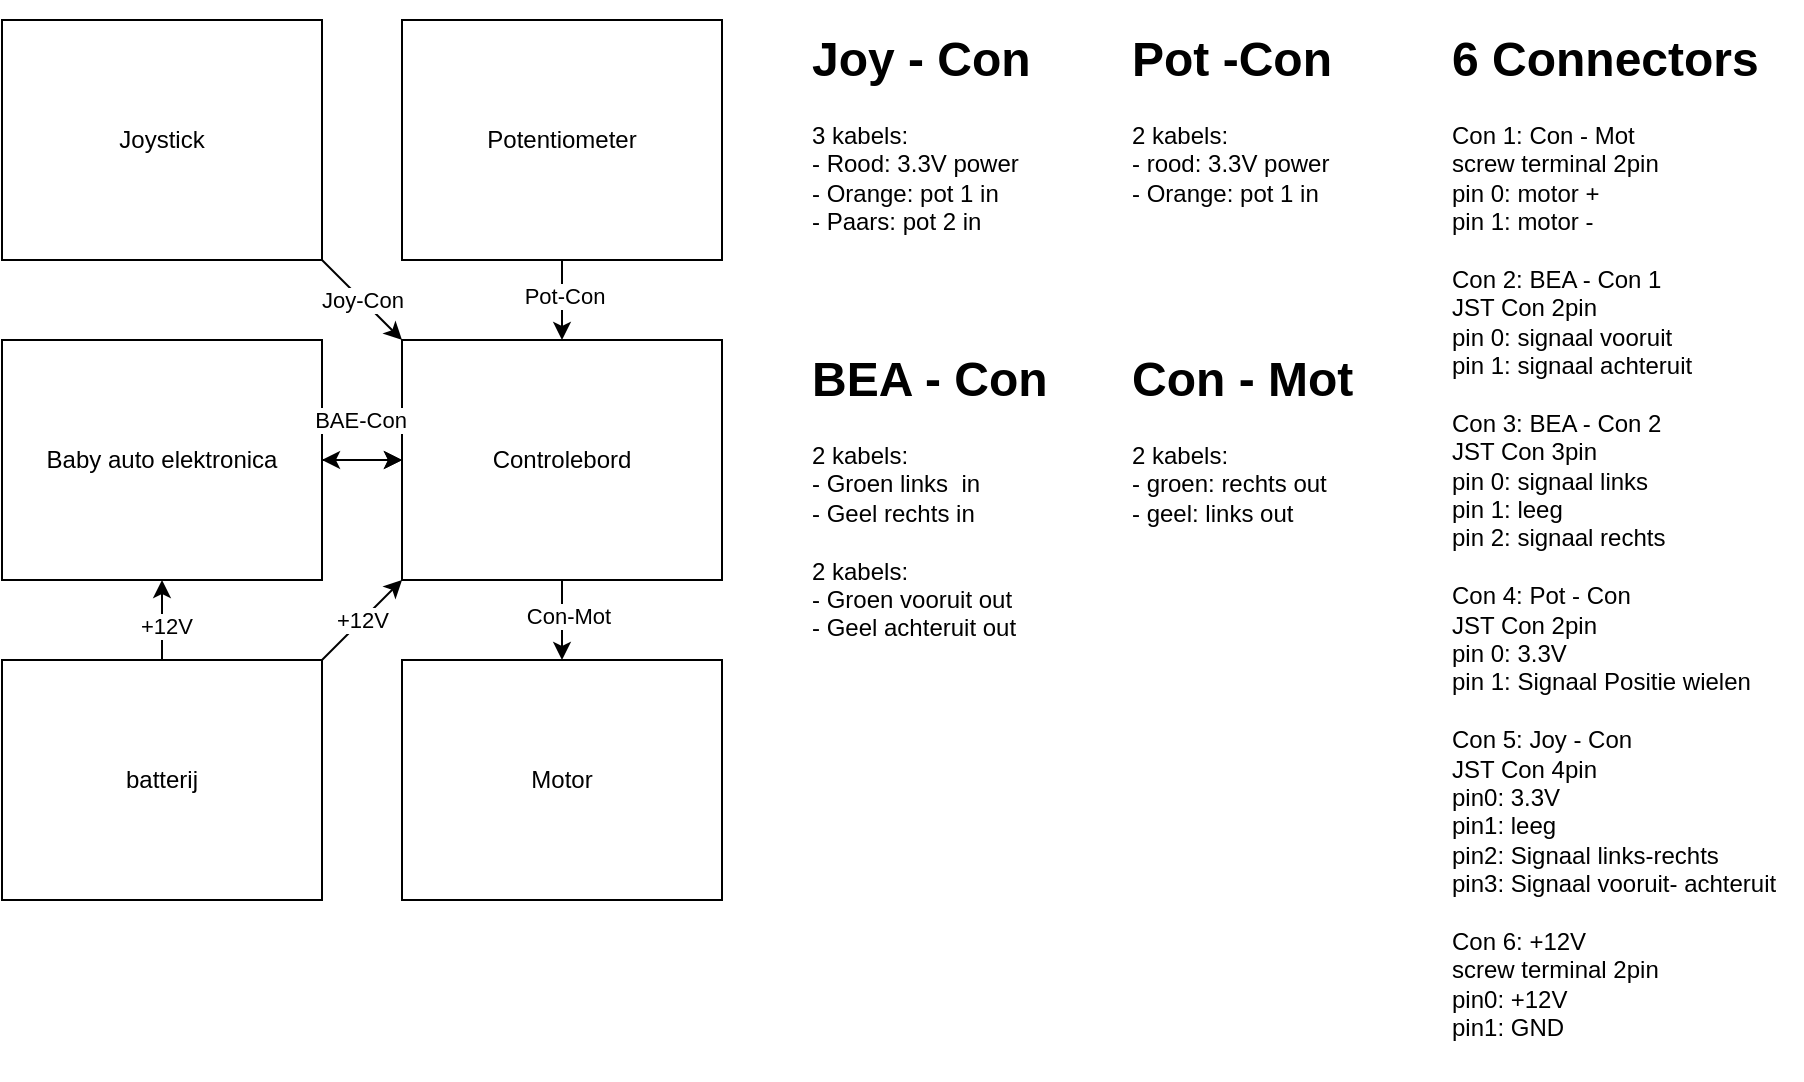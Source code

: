 <mxfile version="22.0.8" type="github" pages="3">
  <diagram name="Architectuur Mooi PCB" id="Ole5MtmNMTO0t4N5fbZh">
    <mxGraphModel dx="1050" dy="566" grid="1" gridSize="10" guides="1" tooltips="1" connect="1" arrows="1" fold="1" page="1" pageScale="1" pageWidth="1169" pageHeight="827" math="0" shadow="0">
      <root>
        <mxCell id="0" />
        <mxCell id="1" parent="0" />
        <mxCell id="setWMtpWC7QM7u4bcri6-1" value="Joystick" style="rounded=0;whiteSpace=wrap;html=1;" vertex="1" parent="1">
          <mxGeometry x="80" y="80" width="160" height="120" as="geometry" />
        </mxCell>
        <mxCell id="e1cdSSghuCX6yWNRUDmM-4" value="" style="edgeStyle=orthogonalEdgeStyle;rounded=0;orthogonalLoop=1;jettySize=auto;html=1;" edge="1" parent="1" source="setWMtpWC7QM7u4bcri6-2" target="setWMtpWC7QM7u4bcri6-4">
          <mxGeometry relative="1" as="geometry" />
        </mxCell>
        <mxCell id="setWMtpWC7QM7u4bcri6-2" value="Baby auto elektronica" style="rounded=0;whiteSpace=wrap;html=1;" vertex="1" parent="1">
          <mxGeometry x="80" y="240" width="160" height="120" as="geometry" />
        </mxCell>
        <mxCell id="setWMtpWC7QM7u4bcri6-3" value="Potentiometer" style="rounded=0;whiteSpace=wrap;html=1;" vertex="1" parent="1">
          <mxGeometry x="280" y="80" width="160" height="120" as="geometry" />
        </mxCell>
        <mxCell id="setWMtpWC7QM7u4bcri6-4" value="Controlebord" style="rounded=0;whiteSpace=wrap;html=1;" vertex="1" parent="1">
          <mxGeometry x="280" y="240" width="160" height="120" as="geometry" />
        </mxCell>
        <mxCell id="setWMtpWC7QM7u4bcri6-5" value="" style="endArrow=classic;startArrow=classic;html=1;rounded=0;exitX=1;exitY=0.5;exitDx=0;exitDy=0;entryX=0;entryY=0.5;entryDx=0;entryDy=0;" edge="1" parent="1" source="setWMtpWC7QM7u4bcri6-2" target="setWMtpWC7QM7u4bcri6-4">
          <mxGeometry width="50" height="50" relative="1" as="geometry">
            <mxPoint x="390" y="320" as="sourcePoint" />
            <mxPoint x="440" y="270" as="targetPoint" />
          </mxGeometry>
        </mxCell>
        <mxCell id="e1cdSSghuCX6yWNRUDmM-3" value="BAE-Con" style="edgeLabel;html=1;align=center;verticalAlign=middle;resizable=0;points=[];" vertex="1" connectable="0" parent="setWMtpWC7QM7u4bcri6-5">
          <mxGeometry x="-0.06" y="1" relative="1" as="geometry">
            <mxPoint y="-19" as="offset" />
          </mxGeometry>
        </mxCell>
        <mxCell id="setWMtpWC7QM7u4bcri6-6" value="" style="endArrow=classic;html=1;rounded=0;exitX=0.5;exitY=1;exitDx=0;exitDy=0;entryX=0.5;entryY=0;entryDx=0;entryDy=0;" edge="1" parent="1" source="setWMtpWC7QM7u4bcri6-3" target="setWMtpWC7QM7u4bcri6-4">
          <mxGeometry width="50" height="50" relative="1" as="geometry">
            <mxPoint x="390" y="320" as="sourcePoint" />
            <mxPoint x="440" y="270" as="targetPoint" />
          </mxGeometry>
        </mxCell>
        <mxCell id="e1cdSSghuCX6yWNRUDmM-2" value="Pot-Con" style="edgeLabel;html=1;align=center;verticalAlign=middle;resizable=0;points=[];" vertex="1" connectable="0" parent="setWMtpWC7QM7u4bcri6-6">
          <mxGeometry x="-0.11" y="1" relative="1" as="geometry">
            <mxPoint as="offset" />
          </mxGeometry>
        </mxCell>
        <mxCell id="setWMtpWC7QM7u4bcri6-7" value="" style="endArrow=classic;html=1;rounded=0;exitX=1;exitY=1;exitDx=0;exitDy=0;entryX=0;entryY=0;entryDx=0;entryDy=0;" edge="1" parent="1" source="setWMtpWC7QM7u4bcri6-1" target="setWMtpWC7QM7u4bcri6-4">
          <mxGeometry width="50" height="50" relative="1" as="geometry">
            <mxPoint x="390" y="320" as="sourcePoint" />
            <mxPoint x="440" y="270" as="targetPoint" />
          </mxGeometry>
        </mxCell>
        <mxCell id="e1cdSSghuCX6yWNRUDmM-1" value="Joy-Con" style="edgeLabel;html=1;align=center;verticalAlign=middle;resizable=0;points=[];" vertex="1" connectable="0" parent="setWMtpWC7QM7u4bcri6-7">
          <mxGeometry x="-0.485" y="4" relative="1" as="geometry">
            <mxPoint x="7" y="12" as="offset" />
          </mxGeometry>
        </mxCell>
        <mxCell id="e1cdSSghuCX6yWNRUDmM-5" value="&lt;h1&gt;Joy - Con&lt;/h1&gt;&lt;div style=&quot;border-color: var(--border-color);&quot;&gt;3 kabels:&lt;/div&gt;&lt;div style=&quot;border-color: var(--border-color);&quot;&gt;- Rood: 3.3V power&lt;/div&gt;&lt;div style=&quot;border-color: var(--border-color);&quot;&gt;- Orange: pot 1 in&lt;/div&gt;&lt;div style=&quot;border-color: var(--border-color);&quot;&gt;- Paars: pot 2 in&lt;/div&gt;" style="text;html=1;strokeColor=none;fillColor=none;spacing=5;spacingTop=-20;whiteSpace=wrap;overflow=hidden;rounded=0;" vertex="1" parent="1">
          <mxGeometry x="480" y="80" width="120" height="120" as="geometry" />
        </mxCell>
        <mxCell id="e1cdSSghuCX6yWNRUDmM-6" value="&lt;h1&gt;&lt;span style=&quot;background-color: initial;&quot;&gt;Pot -Con&lt;/span&gt;&lt;/h1&gt;&lt;div&gt;2 kabels:&lt;/div&gt;&lt;div&gt;- rood: 3.3V power&lt;/div&gt;&lt;div&gt;- Orange: pot 1 in&lt;/div&gt;" style="text;html=1;strokeColor=none;fillColor=none;spacing=5;spacingTop=-20;whiteSpace=wrap;overflow=hidden;rounded=0;" vertex="1" parent="1">
          <mxGeometry x="640" y="80" width="120" height="120" as="geometry" />
        </mxCell>
        <mxCell id="e1cdSSghuCX6yWNRUDmM-7" value="&lt;h1&gt;BEA - Con&lt;/h1&gt;&lt;div style=&quot;border-color: var(--border-color);&quot;&gt;2 kabels:&lt;/div&gt;&lt;div style=&quot;border-color: var(--border-color);&quot;&gt;- Groen links&amp;nbsp; in&lt;/div&gt;&lt;div style=&quot;border-color: var(--border-color);&quot;&gt;- Geel rechts in&lt;/div&gt;&lt;div style=&quot;border-color: var(--border-color);&quot;&gt;&lt;br&gt;&lt;/div&gt;&lt;div style=&quot;border-color: var(--border-color);&quot;&gt;&lt;div style=&quot;border-color: var(--border-color);&quot;&gt;2 kabels:&lt;/div&gt;&lt;div style=&quot;border-color: var(--border-color);&quot;&gt;- Groen vooruit out&lt;/div&gt;&lt;div style=&quot;border-color: var(--border-color);&quot;&gt;- Geel achteruit out&lt;/div&gt;&lt;div style=&quot;border-color: var(--border-color);&quot;&gt;&lt;br&gt;&lt;/div&gt;&lt;div style=&quot;border-color: var(--border-color);&quot;&gt;&lt;br&gt;&lt;/div&gt;&lt;/div&gt;&lt;div style=&quot;border-color: var(--border-color);&quot;&gt;&lt;br&gt;&lt;/div&gt;" style="text;html=1;strokeColor=none;fillColor=none;spacing=5;spacingTop=-20;whiteSpace=wrap;overflow=hidden;rounded=0;" vertex="1" parent="1">
          <mxGeometry x="480" y="240" width="130" height="160" as="geometry" />
        </mxCell>
        <mxCell id="e1cdSSghuCX6yWNRUDmM-8" value="Motor" style="rounded=0;whiteSpace=wrap;html=1;" vertex="1" parent="1">
          <mxGeometry x="280" y="400" width="160" height="120" as="geometry" />
        </mxCell>
        <mxCell id="e1cdSSghuCX6yWNRUDmM-9" value="batterij" style="rounded=0;whiteSpace=wrap;html=1;" vertex="1" parent="1">
          <mxGeometry x="80" y="400" width="160" height="120" as="geometry" />
        </mxCell>
        <mxCell id="e1cdSSghuCX6yWNRUDmM-10" value="" style="endArrow=classic;html=1;rounded=0;exitX=0.5;exitY=0;exitDx=0;exitDy=0;entryX=0.5;entryY=1;entryDx=0;entryDy=0;" edge="1" parent="1" source="e1cdSSghuCX6yWNRUDmM-9" target="setWMtpWC7QM7u4bcri6-2">
          <mxGeometry width="50" height="50" relative="1" as="geometry">
            <mxPoint x="390" y="320" as="sourcePoint" />
            <mxPoint x="440" y="270" as="targetPoint" />
          </mxGeometry>
        </mxCell>
        <mxCell id="e1cdSSghuCX6yWNRUDmM-12" value="+12V" style="edgeLabel;html=1;align=center;verticalAlign=middle;resizable=0;points=[];" vertex="1" connectable="0" parent="e1cdSSghuCX6yWNRUDmM-10">
          <mxGeometry x="-0.14" y="-2" relative="1" as="geometry">
            <mxPoint as="offset" />
          </mxGeometry>
        </mxCell>
        <mxCell id="e1cdSSghuCX6yWNRUDmM-11" value="" style="endArrow=classic;html=1;rounded=0;exitX=1;exitY=0;exitDx=0;exitDy=0;entryX=0;entryY=1;entryDx=0;entryDy=0;" edge="1" parent="1" source="e1cdSSghuCX6yWNRUDmM-9" target="setWMtpWC7QM7u4bcri6-4">
          <mxGeometry width="50" height="50" relative="1" as="geometry">
            <mxPoint x="170" y="410" as="sourcePoint" />
            <mxPoint x="170" y="370" as="targetPoint" />
          </mxGeometry>
        </mxCell>
        <mxCell id="e1cdSSghuCX6yWNRUDmM-13" value="+12V" style="edgeLabel;html=1;align=center;verticalAlign=middle;resizable=0;points=[];" vertex="1" connectable="0" parent="1">
          <mxGeometry x="260" y="380" as="geometry" />
        </mxCell>
        <mxCell id="e1cdSSghuCX6yWNRUDmM-14" value="" style="endArrow=classic;html=1;rounded=0;exitX=0.5;exitY=1;exitDx=0;exitDy=0;entryX=0.5;entryY=0;entryDx=0;entryDy=0;" edge="1" parent="1" source="setWMtpWC7QM7u4bcri6-4" target="e1cdSSghuCX6yWNRUDmM-8">
          <mxGeometry width="50" height="50" relative="1" as="geometry">
            <mxPoint x="390" y="320" as="sourcePoint" />
            <mxPoint x="440" y="270" as="targetPoint" />
          </mxGeometry>
        </mxCell>
        <mxCell id="e1cdSSghuCX6yWNRUDmM-15" value="Con-Mot" style="edgeLabel;html=1;align=center;verticalAlign=middle;resizable=0;points=[];" vertex="1" connectable="0" parent="e1cdSSghuCX6yWNRUDmM-14">
          <mxGeometry x="-0.11" y="3" relative="1" as="geometry">
            <mxPoint as="offset" />
          </mxGeometry>
        </mxCell>
        <mxCell id="e1cdSSghuCX6yWNRUDmM-16" value="&lt;h1&gt;Con - Mot&lt;/h1&gt;&lt;div&gt;2 kabels:&lt;/div&gt;&lt;div&gt;- groen: rechts out&lt;/div&gt;&lt;div&gt;- geel: links out&lt;/div&gt;" style="text;html=1;strokeColor=none;fillColor=none;spacing=5;spacingTop=-20;whiteSpace=wrap;overflow=hidden;rounded=0;" vertex="1" parent="1">
          <mxGeometry x="640" y="240" width="120" height="120" as="geometry" />
        </mxCell>
        <mxCell id="bahcGIWF4geIoOT7QLiq-2" value="&lt;h1&gt;6 Connectors&lt;/h1&gt;&lt;div&gt;Con 1: Con - Mot&amp;nbsp;&lt;/div&gt;&lt;div&gt;screw terminal 2pin&lt;/div&gt;&lt;div&gt;pin 0: motor +&lt;/div&gt;&lt;div&gt;pin 1: motor -&lt;/div&gt;&lt;div&gt;&lt;br&gt;&lt;/div&gt;&lt;div&gt;Con 2: BEA - Con 1&lt;/div&gt;&lt;div&gt;JST Con 2pin&lt;/div&gt;&lt;div&gt;pin 0: signaal vooruit&lt;/div&gt;&lt;div&gt;pin 1: signaal achteruit&lt;/div&gt;&lt;div&gt;&lt;br&gt;&lt;/div&gt;&lt;div&gt;&lt;div style=&quot;border-color: var(--border-color);&quot;&gt;Con 3: BEA - Con 2&lt;/div&gt;&lt;div style=&quot;border-color: var(--border-color);&quot;&gt;JST Con 3pin&lt;/div&gt;&lt;div style=&quot;border-color: var(--border-color);&quot;&gt;pin 0: signaal links&lt;/div&gt;&lt;div style=&quot;border-color: var(--border-color);&quot;&gt;pin 1: leeg&lt;/div&gt;&lt;/div&gt;&lt;div style=&quot;border-color: var(--border-color);&quot;&gt;pin 2: signaal rechts&lt;/div&gt;&lt;div style=&quot;border-color: var(--border-color);&quot;&gt;&lt;br&gt;&lt;/div&gt;&lt;div style=&quot;border-color: var(--border-color);&quot;&gt;&lt;div style=&quot;border-color: var(--border-color);&quot;&gt;Con 4: Pot - Con&lt;/div&gt;&lt;div style=&quot;border-color: var(--border-color);&quot;&gt;JST Con 2pin&lt;/div&gt;&lt;div style=&quot;border-color: var(--border-color);&quot;&gt;pin 0: 3.3V&lt;/div&gt;&lt;div style=&quot;border-color: var(--border-color);&quot;&gt;pin 1: Signaal Positie wielen&lt;/div&gt;&lt;div style=&quot;border-color: var(--border-color);&quot;&gt;&lt;br&gt;&lt;/div&gt;&lt;div style=&quot;border-color: var(--border-color);&quot;&gt;Con 5: Joy - Con&lt;/div&gt;&lt;div style=&quot;border-color: var(--border-color);&quot;&gt;JST Con 4pin&lt;/div&gt;&lt;div style=&quot;border-color: var(--border-color);&quot;&gt;pin0: 3.3V&lt;/div&gt;&lt;div style=&quot;border-color: var(--border-color);&quot;&gt;pin1: leeg&lt;/div&gt;&lt;div style=&quot;border-color: var(--border-color);&quot;&gt;pin2: Signaal links-rechts&lt;/div&gt;&lt;div style=&quot;border-color: var(--border-color);&quot;&gt;pin3: Signaal vooruit- achteruit&lt;/div&gt;&lt;/div&gt;&lt;div&gt;&lt;br&gt;&lt;/div&gt;&lt;div&gt;&lt;div style=&quot;border-color: var(--border-color);&quot;&gt;Con 6: +12V&lt;/div&gt;&lt;div style=&quot;border-color: var(--border-color);&quot;&gt;screw terminal 2pin&lt;/div&gt;&lt;div style=&quot;border-color: var(--border-color);&quot;&gt;pin0: +12V&lt;/div&gt;&lt;div style=&quot;border-color: var(--border-color);&quot;&gt;pin1: GND&lt;/div&gt;&lt;/div&gt;" style="text;html=1;strokeColor=none;fillColor=none;spacing=5;spacingTop=-20;whiteSpace=wrap;overflow=hidden;rounded=0;" vertex="1" parent="1">
          <mxGeometry x="800" y="80" width="180" height="530" as="geometry" />
        </mxCell>
      </root>
    </mxGraphModel>
  </diagram>
  <diagram name="Architectuur Prototype PCB" id="bohkvrtZ_j3hdZNh9kgz">
    <mxGraphModel dx="1235" dy="666" grid="1" gridSize="10" guides="1" tooltips="1" connect="1" arrows="1" fold="1" page="1" pageScale="1" pageWidth="1169" pageHeight="827" math="0" shadow="0">
      <root>
        <mxCell id="ftrQ3smI3-PuDNbnD2ga-0" />
        <mxCell id="ftrQ3smI3-PuDNbnD2ga-1" parent="ftrQ3smI3-PuDNbnD2ga-0" />
        <mxCell id="ftrQ3smI3-PuDNbnD2ga-2" value="Joystick" style="rounded=0;whiteSpace=wrap;html=1;" vertex="1" parent="ftrQ3smI3-PuDNbnD2ga-1">
          <mxGeometry x="80" y="80" width="160" height="120" as="geometry" />
        </mxCell>
        <mxCell id="ftrQ3smI3-PuDNbnD2ga-3" value="" style="edgeStyle=orthogonalEdgeStyle;rounded=0;orthogonalLoop=1;jettySize=auto;html=1;" edge="1" parent="ftrQ3smI3-PuDNbnD2ga-1" source="ftrQ3smI3-PuDNbnD2ga-4" target="ftrQ3smI3-PuDNbnD2ga-6">
          <mxGeometry relative="1" as="geometry" />
        </mxCell>
        <mxCell id="ftrQ3smI3-PuDNbnD2ga-4" value="Baby auto elektronica" style="rounded=0;whiteSpace=wrap;html=1;" vertex="1" parent="ftrQ3smI3-PuDNbnD2ga-1">
          <mxGeometry x="80" y="240" width="160" height="120" as="geometry" />
        </mxCell>
        <mxCell id="ftrQ3smI3-PuDNbnD2ga-5" value="Potentiometer" style="rounded=0;whiteSpace=wrap;html=1;" vertex="1" parent="ftrQ3smI3-PuDNbnD2ga-1">
          <mxGeometry x="280" y="80" width="160" height="120" as="geometry" />
        </mxCell>
        <mxCell id="ftrQ3smI3-PuDNbnD2ga-6" value="Controlebord" style="rounded=0;whiteSpace=wrap;html=1;" vertex="1" parent="ftrQ3smI3-PuDNbnD2ga-1">
          <mxGeometry x="280" y="240" width="160" height="120" as="geometry" />
        </mxCell>
        <mxCell id="ftrQ3smI3-PuDNbnD2ga-7" value="" style="endArrow=classic;startArrow=classic;html=1;rounded=0;exitX=1;exitY=0.5;exitDx=0;exitDy=0;entryX=0;entryY=0.5;entryDx=0;entryDy=0;" edge="1" parent="ftrQ3smI3-PuDNbnD2ga-1" source="ftrQ3smI3-PuDNbnD2ga-4" target="ftrQ3smI3-PuDNbnD2ga-6">
          <mxGeometry width="50" height="50" relative="1" as="geometry">
            <mxPoint x="390" y="320" as="sourcePoint" />
            <mxPoint x="440" y="270" as="targetPoint" />
          </mxGeometry>
        </mxCell>
        <mxCell id="ftrQ3smI3-PuDNbnD2ga-8" value="BAE-Con" style="edgeLabel;html=1;align=center;verticalAlign=middle;resizable=0;points=[];" vertex="1" connectable="0" parent="ftrQ3smI3-PuDNbnD2ga-7">
          <mxGeometry x="-0.06" y="1" relative="1" as="geometry">
            <mxPoint y="-19" as="offset" />
          </mxGeometry>
        </mxCell>
        <mxCell id="ftrQ3smI3-PuDNbnD2ga-9" value="" style="endArrow=classic;html=1;rounded=0;exitX=0.5;exitY=1;exitDx=0;exitDy=0;entryX=0.5;entryY=0;entryDx=0;entryDy=0;" edge="1" parent="ftrQ3smI3-PuDNbnD2ga-1" source="ftrQ3smI3-PuDNbnD2ga-5" target="ftrQ3smI3-PuDNbnD2ga-6">
          <mxGeometry width="50" height="50" relative="1" as="geometry">
            <mxPoint x="390" y="320" as="sourcePoint" />
            <mxPoint x="440" y="270" as="targetPoint" />
          </mxGeometry>
        </mxCell>
        <mxCell id="ftrQ3smI3-PuDNbnD2ga-10" value="Pot-Con" style="edgeLabel;html=1;align=center;verticalAlign=middle;resizable=0;points=[];" vertex="1" connectable="0" parent="ftrQ3smI3-PuDNbnD2ga-9">
          <mxGeometry x="-0.11" y="1" relative="1" as="geometry">
            <mxPoint as="offset" />
          </mxGeometry>
        </mxCell>
        <mxCell id="ftrQ3smI3-PuDNbnD2ga-11" value="" style="endArrow=classic;html=1;rounded=0;exitX=1;exitY=1;exitDx=0;exitDy=0;entryX=0;entryY=0;entryDx=0;entryDy=0;" edge="1" parent="ftrQ3smI3-PuDNbnD2ga-1" source="ftrQ3smI3-PuDNbnD2ga-2" target="ftrQ3smI3-PuDNbnD2ga-6">
          <mxGeometry width="50" height="50" relative="1" as="geometry">
            <mxPoint x="390" y="320" as="sourcePoint" />
            <mxPoint x="440" y="270" as="targetPoint" />
          </mxGeometry>
        </mxCell>
        <mxCell id="ftrQ3smI3-PuDNbnD2ga-12" value="Joy-Con" style="edgeLabel;html=1;align=center;verticalAlign=middle;resizable=0;points=[];" vertex="1" connectable="0" parent="ftrQ3smI3-PuDNbnD2ga-11">
          <mxGeometry x="-0.485" y="4" relative="1" as="geometry">
            <mxPoint x="7" y="12" as="offset" />
          </mxGeometry>
        </mxCell>
        <mxCell id="ftrQ3smI3-PuDNbnD2ga-13" value="&lt;h1&gt;Joy - Con&lt;/h1&gt;&lt;div style=&quot;border-color: var(--border-color);&quot;&gt;3 kabels:&lt;/div&gt;&lt;div style=&quot;border-color: var(--border-color);&quot;&gt;- Rood: 3.3V power&lt;/div&gt;&lt;div style=&quot;border-color: var(--border-color);&quot;&gt;- Orange: pot 1 in&lt;/div&gt;&lt;div style=&quot;border-color: var(--border-color);&quot;&gt;- Paars: pot 2 in&lt;/div&gt;" style="text;html=1;strokeColor=none;fillColor=none;spacing=5;spacingTop=-20;whiteSpace=wrap;overflow=hidden;rounded=0;" vertex="1" parent="ftrQ3smI3-PuDNbnD2ga-1">
          <mxGeometry x="480" y="80" width="120" height="120" as="geometry" />
        </mxCell>
        <mxCell id="ftrQ3smI3-PuDNbnD2ga-14" value="&lt;h1&gt;&lt;span style=&quot;background-color: initial;&quot;&gt;Pot - Con&lt;/span&gt;&lt;/h1&gt;&lt;div&gt;2 kabels:&lt;/div&gt;&lt;div&gt;- rood: 3.3V power&lt;/div&gt;&lt;div&gt;- Orange: pot 1 in&lt;/div&gt;" style="text;html=1;strokeColor=none;fillColor=none;spacing=5;spacingTop=-20;whiteSpace=wrap;overflow=hidden;rounded=0;" vertex="1" parent="ftrQ3smI3-PuDNbnD2ga-1">
          <mxGeometry x="640" y="80" width="120" height="120" as="geometry" />
        </mxCell>
        <mxCell id="ftrQ3smI3-PuDNbnD2ga-15" value="&lt;h1&gt;BEA - Con&lt;/h1&gt;&lt;div style=&quot;border-color: var(--border-color);&quot;&gt;2 kabels:&lt;/div&gt;&lt;div style=&quot;border-color: var(--border-color);&quot;&gt;- Groen links&amp;nbsp; in&lt;/div&gt;&lt;div style=&quot;border-color: var(--border-color);&quot;&gt;- Geel rechts in&lt;/div&gt;&lt;div style=&quot;border-color: var(--border-color);&quot;&gt;&lt;br&gt;&lt;/div&gt;&lt;div style=&quot;border-color: var(--border-color);&quot;&gt;&lt;div style=&quot;border-color: var(--border-color);&quot;&gt;2 kabels:&lt;/div&gt;&lt;div style=&quot;border-color: var(--border-color);&quot;&gt;- Groen vooruit out&lt;/div&gt;&lt;div style=&quot;border-color: var(--border-color);&quot;&gt;- Geel achteruit out&lt;/div&gt;&lt;div style=&quot;border-color: var(--border-color);&quot;&gt;&lt;br&gt;&lt;/div&gt;&lt;div style=&quot;border-color: var(--border-color);&quot;&gt;&lt;br&gt;&lt;/div&gt;&lt;/div&gt;&lt;div style=&quot;border-color: var(--border-color);&quot;&gt;&lt;br&gt;&lt;/div&gt;" style="text;html=1;strokeColor=none;fillColor=none;spacing=5;spacingTop=-20;whiteSpace=wrap;overflow=hidden;rounded=0;" vertex="1" parent="ftrQ3smI3-PuDNbnD2ga-1">
          <mxGeometry x="480" y="240" width="130" height="160" as="geometry" />
        </mxCell>
        <mxCell id="ftrQ3smI3-PuDNbnD2ga-16" value="MotorDriver" style="rounded=0;whiteSpace=wrap;html=1;" vertex="1" parent="ftrQ3smI3-PuDNbnD2ga-1">
          <mxGeometry x="280" y="400" width="160" height="120" as="geometry" />
        </mxCell>
        <mxCell id="ftrQ3smI3-PuDNbnD2ga-17" value="batterij" style="rounded=0;whiteSpace=wrap;html=1;" vertex="1" parent="ftrQ3smI3-PuDNbnD2ga-1">
          <mxGeometry x="80" y="400" width="160" height="120" as="geometry" />
        </mxCell>
        <mxCell id="ftrQ3smI3-PuDNbnD2ga-18" value="" style="endArrow=classic;html=1;rounded=0;exitX=0.5;exitY=0;exitDx=0;exitDy=0;entryX=0.5;entryY=1;entryDx=0;entryDy=0;" edge="1" parent="ftrQ3smI3-PuDNbnD2ga-1" source="ftrQ3smI3-PuDNbnD2ga-17" target="ftrQ3smI3-PuDNbnD2ga-4">
          <mxGeometry width="50" height="50" relative="1" as="geometry">
            <mxPoint x="390" y="320" as="sourcePoint" />
            <mxPoint x="440" y="270" as="targetPoint" />
          </mxGeometry>
        </mxCell>
        <mxCell id="ftrQ3smI3-PuDNbnD2ga-19" value="+12V" style="edgeLabel;html=1;align=center;verticalAlign=middle;resizable=0;points=[];" vertex="1" connectable="0" parent="ftrQ3smI3-PuDNbnD2ga-18">
          <mxGeometry x="-0.14" y="-2" relative="1" as="geometry">
            <mxPoint as="offset" />
          </mxGeometry>
        </mxCell>
        <mxCell id="ftrQ3smI3-PuDNbnD2ga-20" value="" style="endArrow=classic;html=1;rounded=0;exitX=1;exitY=0;exitDx=0;exitDy=0;entryX=0;entryY=1;entryDx=0;entryDy=0;" edge="1" parent="ftrQ3smI3-PuDNbnD2ga-1" source="ftrQ3smI3-PuDNbnD2ga-17" target="ftrQ3smI3-PuDNbnD2ga-6">
          <mxGeometry width="50" height="50" relative="1" as="geometry">
            <mxPoint x="170" y="410" as="sourcePoint" />
            <mxPoint x="170" y="370" as="targetPoint" />
          </mxGeometry>
        </mxCell>
        <mxCell id="ftrQ3smI3-PuDNbnD2ga-21" value="+12V" style="edgeLabel;html=1;align=center;verticalAlign=middle;resizable=0;points=[];" vertex="1" connectable="0" parent="ftrQ3smI3-PuDNbnD2ga-1">
          <mxGeometry x="260" y="380" as="geometry" />
        </mxCell>
        <mxCell id="ftrQ3smI3-PuDNbnD2ga-22" value="" style="endArrow=classic;html=1;rounded=0;exitX=0.5;exitY=1;exitDx=0;exitDy=0;entryX=0.5;entryY=0;entryDx=0;entryDy=0;" edge="1" parent="ftrQ3smI3-PuDNbnD2ga-1" source="ftrQ3smI3-PuDNbnD2ga-6" target="ftrQ3smI3-PuDNbnD2ga-16">
          <mxGeometry width="50" height="50" relative="1" as="geometry">
            <mxPoint x="390" y="320" as="sourcePoint" />
            <mxPoint x="440" y="270" as="targetPoint" />
          </mxGeometry>
        </mxCell>
        <mxCell id="ftrQ3smI3-PuDNbnD2ga-23" value="Con-MoD" style="edgeLabel;html=1;align=center;verticalAlign=middle;resizable=0;points=[];" vertex="1" connectable="0" parent="ftrQ3smI3-PuDNbnD2ga-22">
          <mxGeometry x="-0.11" y="3" relative="1" as="geometry">
            <mxPoint as="offset" />
          </mxGeometry>
        </mxCell>
        <mxCell id="ftrQ3smI3-PuDNbnD2ga-24" value="&lt;h1&gt;Con - MoD&lt;/h1&gt;&lt;div&gt;3 kabels:&lt;/div&gt;&lt;div&gt;- groen: in1 out&lt;/div&gt;&lt;div&gt;- geel: in2 out&lt;/div&gt;&lt;div&gt;-enable: en out&lt;/div&gt;" style="text;html=1;strokeColor=none;fillColor=none;spacing=5;spacingTop=-20;whiteSpace=wrap;overflow=hidden;rounded=0;" vertex="1" parent="ftrQ3smI3-PuDNbnD2ga-1">
          <mxGeometry x="640" y="240" width="130" height="120" as="geometry" />
        </mxCell>
        <mxCell id="RKeqLzS1VNgUYgcnTbqq-0" value="&lt;h1&gt;6 Connectors&lt;/h1&gt;&lt;div&gt;Con 1: Con - MoD&amp;nbsp;&lt;/div&gt;&lt;div&gt;JST Con 3pin&lt;/div&gt;&lt;div&gt;pin 0: signaal enable&lt;span style=&quot;background-color: initial;&quot;&gt;&amp;nbsp;&lt;/span&gt;&lt;/div&gt;&lt;div&gt;pin 1: signaal in1&lt;/div&gt;&lt;div&gt;pin 2: signaal in2&lt;/div&gt;&lt;div&gt;&lt;br&gt;&lt;/div&gt;&lt;div&gt;Con 2: BEA - Con 1&lt;/div&gt;&lt;div&gt;JST Con 2pin&lt;/div&gt;&lt;div&gt;pin 0: signaal vooruit&lt;/div&gt;&lt;div&gt;pin 1: signaal achteruit&lt;/div&gt;&lt;div&gt;&lt;br&gt;&lt;/div&gt;&lt;div&gt;&lt;div style=&quot;border-color: var(--border-color);&quot;&gt;Con 3: BEA - Con 2&lt;/div&gt;&lt;div style=&quot;border-color: var(--border-color);&quot;&gt;JST Con 3pin&lt;/div&gt;&lt;div style=&quot;border-color: var(--border-color);&quot;&gt;pin 0: signaal links&lt;/div&gt;&lt;div style=&quot;border-color: var(--border-color);&quot;&gt;pin 1: leeg&lt;/div&gt;&lt;/div&gt;&lt;div style=&quot;border-color: var(--border-color);&quot;&gt;pin 2: signaal rechts&lt;/div&gt;&lt;div style=&quot;border-color: var(--border-color);&quot;&gt;&lt;br&gt;&lt;/div&gt;&lt;div style=&quot;border-color: var(--border-color);&quot;&gt;&lt;div style=&quot;border-color: var(--border-color);&quot;&gt;Con 4: Pot - Con&lt;/div&gt;&lt;div style=&quot;border-color: var(--border-color);&quot;&gt;JST Con 2pin&lt;/div&gt;&lt;div style=&quot;border-color: var(--border-color);&quot;&gt;pin 0: 3.3V&lt;/div&gt;&lt;div style=&quot;border-color: var(--border-color);&quot;&gt;pin 1: Signaal Positie wielen&lt;/div&gt;&lt;div style=&quot;border-color: var(--border-color);&quot;&gt;&lt;br&gt;&lt;/div&gt;&lt;div style=&quot;border-color: var(--border-color);&quot;&gt;Con 5: Joy - Con&lt;/div&gt;&lt;div style=&quot;border-color: var(--border-color);&quot;&gt;JST Con 4pin&lt;/div&gt;&lt;div style=&quot;border-color: var(--border-color);&quot;&gt;pin0: 3.3V&lt;/div&gt;&lt;div style=&quot;border-color: var(--border-color);&quot;&gt;pin1: leeg&lt;/div&gt;&lt;div style=&quot;border-color: var(--border-color);&quot;&gt;pin2: Signaal links-rechts&lt;/div&gt;&lt;div style=&quot;border-color: var(--border-color);&quot;&gt;pin3: Signaal vooruit- achteruit&lt;/div&gt;&lt;/div&gt;&lt;div&gt;&lt;br&gt;&lt;/div&gt;&lt;div&gt;Con 6: +12V/ 3.3V&lt;/div&gt;&lt;div&gt;Buck converter moet er tussen&lt;/div&gt;&lt;div&gt;screw terminal 2pin&lt;/div&gt;&lt;div&gt;pin0: +12V/3.3V&lt;/div&gt;&lt;div&gt;pin1: GND&lt;/div&gt;" style="text;html=1;strokeColor=none;fillColor=none;spacing=5;spacingTop=-20;whiteSpace=wrap;overflow=hidden;rounded=0;" vertex="1" parent="ftrQ3smI3-PuDNbnD2ga-1">
          <mxGeometry x="800" y="80" width="180" height="550" as="geometry" />
        </mxCell>
      </root>
    </mxGraphModel>
  </diagram>
  <diagram id="8d7OQqyiARroDpPeLEEs" name="interface Baby auto elektronica">
    <mxGraphModel dx="1050" dy="566" grid="1" gridSize="10" guides="1" tooltips="1" connect="1" arrows="1" fold="1" page="1" pageScale="1" pageWidth="827" pageHeight="1169" math="0" shadow="0">
      <root>
        <mxCell id="0" />
        <mxCell id="1" parent="0" />
        <mxCell id="LtYwZ7hAunMqqLH7d9f0-1" value="Baby auto elektronica" style="whiteSpace=wrap;html=1;aspect=fixed;" vertex="1" parent="1">
          <mxGeometry x="260" y="150" width="180" height="180" as="geometry" />
        </mxCell>
        <mxCell id="hdmbUSI7snQjgKX62LgG-1" value="7&lt;br&gt;&lt;br&gt;p&lt;br&gt;i&lt;br&gt;n&lt;br&gt;&lt;br&gt;c&lt;br&gt;o&lt;br&gt;n" style="rounded=0;whiteSpace=wrap;html=1;" vertex="1" parent="1">
          <mxGeometry x="440" y="190" width="30" height="140" as="geometry" />
        </mxCell>
        <mxCell id="hdmbUSI7snQjgKX62LgG-2" value="" style="endArrow=classic;html=1;rounded=0;entryX=1;entryY=0.5;entryDx=0;entryDy=0;" edge="1" parent="1" target="hdmbUSI7snQjgKX62LgG-1">
          <mxGeometry relative="1" as="geometry">
            <mxPoint x="530" y="260" as="sourcePoint" />
            <mxPoint x="460" y="290" as="targetPoint" />
          </mxGeometry>
        </mxCell>
        <mxCell id="hdmbUSI7snQjgKX62LgG-3" value="pin 3" style="edgeLabel;resizable=0;html=1;align=center;verticalAlign=middle;" connectable="0" vertex="1" parent="hdmbUSI7snQjgKX62LgG-2">
          <mxGeometry relative="1" as="geometry" />
        </mxCell>
        <mxCell id="hdmbUSI7snQjgKX62LgG-4" value="" style="endArrow=classic;html=1;rounded=0;entryX=1;entryY=0.5;entryDx=0;entryDy=0;" edge="1" parent="1">
          <mxGeometry relative="1" as="geometry">
            <mxPoint x="530" y="279.5" as="sourcePoint" />
            <mxPoint x="470" y="279.5" as="targetPoint" />
          </mxGeometry>
        </mxCell>
        <mxCell id="hdmbUSI7snQjgKX62LgG-5" value="pin 4" style="edgeLabel;resizable=0;html=1;align=center;verticalAlign=middle;" connectable="0" vertex="1" parent="hdmbUSI7snQjgKX62LgG-4">
          <mxGeometry relative="1" as="geometry" />
        </mxCell>
        <mxCell id="hdmbUSI7snQjgKX62LgG-6" value="" style="endArrow=classic;html=1;rounded=0;entryX=1;entryY=0.5;entryDx=0;entryDy=0;" edge="1" parent="1">
          <mxGeometry relative="1" as="geometry">
            <mxPoint x="530" y="299.5" as="sourcePoint" />
            <mxPoint x="470" y="299.5" as="targetPoint" />
          </mxGeometry>
        </mxCell>
        <mxCell id="hdmbUSI7snQjgKX62LgG-7" value="pin 5" style="edgeLabel;resizable=0;html=1;align=center;verticalAlign=middle;" connectable="0" vertex="1" parent="hdmbUSI7snQjgKX62LgG-6">
          <mxGeometry relative="1" as="geometry" />
        </mxCell>
        <mxCell id="hdmbUSI7snQjgKX62LgG-8" value="" style="endArrow=classic;html=1;rounded=0;entryX=1;entryY=0.5;entryDx=0;entryDy=0;" edge="1" parent="1">
          <mxGeometry relative="1" as="geometry">
            <mxPoint x="530" y="319.5" as="sourcePoint" />
            <mxPoint x="470" y="319.5" as="targetPoint" />
          </mxGeometry>
        </mxCell>
        <mxCell id="hdmbUSI7snQjgKX62LgG-9" value="pin 6" style="edgeLabel;resizable=0;html=1;align=center;verticalAlign=middle;" connectable="0" vertex="1" parent="hdmbUSI7snQjgKX62LgG-8">
          <mxGeometry relative="1" as="geometry" />
        </mxCell>
        <mxCell id="hdmbUSI7snQjgKX62LgG-10" value="" style="endArrow=classic;html=1;rounded=0;entryX=1;entryY=0.5;entryDx=0;entryDy=0;" edge="1" parent="1">
          <mxGeometry relative="1" as="geometry">
            <mxPoint x="530" y="239.5" as="sourcePoint" />
            <mxPoint x="470" y="239.5" as="targetPoint" />
          </mxGeometry>
        </mxCell>
        <mxCell id="hdmbUSI7snQjgKX62LgG-11" value="pin 2" style="edgeLabel;resizable=0;html=1;align=center;verticalAlign=middle;" connectable="0" vertex="1" parent="hdmbUSI7snQjgKX62LgG-10">
          <mxGeometry relative="1" as="geometry" />
        </mxCell>
        <mxCell id="hdmbUSI7snQjgKX62LgG-12" value="" style="endArrow=classic;html=1;rounded=0;entryX=1;entryY=0.5;entryDx=0;entryDy=0;" edge="1" parent="1">
          <mxGeometry relative="1" as="geometry">
            <mxPoint x="530" y="219.5" as="sourcePoint" />
            <mxPoint x="470" y="219.5" as="targetPoint" />
          </mxGeometry>
        </mxCell>
        <mxCell id="hdmbUSI7snQjgKX62LgG-13" value="pin 1" style="edgeLabel;resizable=0;html=1;align=center;verticalAlign=middle;" connectable="0" vertex="1" parent="hdmbUSI7snQjgKX62LgG-12">
          <mxGeometry relative="1" as="geometry" />
        </mxCell>
        <mxCell id="hdmbUSI7snQjgKX62LgG-14" value="" style="endArrow=classic;html=1;rounded=0;entryX=1;entryY=0.5;entryDx=0;entryDy=0;" edge="1" parent="1">
          <mxGeometry relative="1" as="geometry">
            <mxPoint x="530" y="199.5" as="sourcePoint" />
            <mxPoint x="470" y="199.5" as="targetPoint" />
          </mxGeometry>
        </mxCell>
        <mxCell id="hdmbUSI7snQjgKX62LgG-15" value="pin 0" style="edgeLabel;resizable=0;html=1;align=center;verticalAlign=middle;" connectable="0" vertex="1" parent="hdmbUSI7snQjgKX62LgG-14">
          <mxGeometry relative="1" as="geometry" />
        </mxCell>
        <mxCell id="hdmbUSI7snQjgKX62LgG-22" value="Low/High Speed" style="text;html=1;strokeColor=none;fillColor=none;align=center;verticalAlign=middle;whiteSpace=wrap;rounded=0;" vertex="1" parent="1">
          <mxGeometry x="540" y="190" width="110" height="20" as="geometry" />
        </mxCell>
        <mxCell id="hdmbUSI7snQjgKX62LgG-23" value="Vooruit" style="text;html=1;strokeColor=none;fillColor=none;align=center;verticalAlign=middle;whiteSpace=wrap;rounded=0;" vertex="1" parent="1">
          <mxGeometry x="540" y="210" width="110" height="20" as="geometry" />
        </mxCell>
        <mxCell id="hdmbUSI7snQjgKX62LgG-25" value="Achteruit" style="text;html=1;strokeColor=none;fillColor=none;align=center;verticalAlign=middle;whiteSpace=wrap;rounded=0;" vertex="1" parent="1">
          <mxGeometry x="540" y="230" width="110" height="20" as="geometry" />
        </mxCell>
        <mxCell id="hdmbUSI7snQjgKX62LgG-26" value="GND" style="text;html=1;strokeColor=none;fillColor=none;align=center;verticalAlign=middle;whiteSpace=wrap;rounded=0;" vertex="1" parent="1">
          <mxGeometry x="540" y="250" width="110" height="20" as="geometry" />
        </mxCell>
        <mxCell id="hdmbUSI7snQjgKX62LgG-27" value="NC" style="text;html=1;strokeColor=none;fillColor=none;align=center;verticalAlign=middle;whiteSpace=wrap;rounded=0;" vertex="1" parent="1">
          <mxGeometry x="540" y="270" width="110" height="20" as="geometry" />
        </mxCell>
        <mxCell id="hdmbUSI7snQjgKX62LgG-28" value="aan/uit knop" style="text;html=1;strokeColor=none;fillColor=none;align=center;verticalAlign=middle;whiteSpace=wrap;rounded=0;" vertex="1" parent="1">
          <mxGeometry x="540" y="290" width="110" height="20" as="geometry" />
        </mxCell>
        <mxCell id="hdmbUSI7snQjgKX62LgG-30" value="aan/uit knop" style="text;html=1;strokeColor=none;fillColor=none;align=center;verticalAlign=middle;whiteSpace=wrap;rounded=0;" vertex="1" parent="1">
          <mxGeometry x="540" y="310" width="110" height="20" as="geometry" />
        </mxCell>
        <mxCell id="hdmbUSI7snQjgKX62LgG-31" value="2&lt;br&gt;pin&lt;br&gt;con" style="rounded=0;whiteSpace=wrap;html=1;" vertex="1" parent="1">
          <mxGeometry x="230" y="270" width="30" height="60" as="geometry" />
        </mxCell>
        <mxCell id="hdmbUSI7snQjgKX62LgG-32" value="2&lt;br&gt;pin&lt;br&gt;con" style="rounded=0;whiteSpace=wrap;html=1;" vertex="1" parent="1">
          <mxGeometry x="230" y="210" width="30" height="60" as="geometry" />
        </mxCell>
        <mxCell id="hdmbUSI7snQjgKX62LgG-33" value="2&lt;br&gt;pin&lt;br&gt;con" style="rounded=0;whiteSpace=wrap;html=1;" vertex="1" parent="1">
          <mxGeometry x="230" y="150" width="30" height="60" as="geometry" />
        </mxCell>
        <mxCell id="hdmbUSI7snQjgKX62LgG-34" value="3 pin con" style="rounded=0;whiteSpace=wrap;html=1;" vertex="1" parent="1">
          <mxGeometry x="260" y="120" width="70" height="30" as="geometry" />
        </mxCell>
        <mxCell id="hdmbUSI7snQjgKX62LgG-37" value="" style="endArrow=classic;html=1;rounded=0;entryX=1;entryY=0.5;entryDx=0;entryDy=0;" edge="1" parent="1">
          <mxGeometry relative="1" as="geometry">
            <mxPoint x="230" y="309" as="sourcePoint" />
            <mxPoint x="170" y="309" as="targetPoint" />
          </mxGeometry>
        </mxCell>
        <mxCell id="hdmbUSI7snQjgKX62LgG-38" value="pin 1" style="edgeLabel;resizable=0;html=1;align=center;verticalAlign=middle;" connectable="0" vertex="1" parent="hdmbUSI7snQjgKX62LgG-37">
          <mxGeometry relative="1" as="geometry" />
        </mxCell>
        <mxCell id="hdmbUSI7snQjgKX62LgG-39" value="" style="endArrow=classic;html=1;rounded=0;entryX=1;entryY=0.5;entryDx=0;entryDy=0;" edge="1" parent="1">
          <mxGeometry relative="1" as="geometry">
            <mxPoint x="230" y="289" as="sourcePoint" />
            <mxPoint x="170" y="289" as="targetPoint" />
          </mxGeometry>
        </mxCell>
        <mxCell id="hdmbUSI7snQjgKX62LgG-40" value="pin 0" style="edgeLabel;resizable=0;html=1;align=center;verticalAlign=middle;" connectable="0" vertex="1" parent="hdmbUSI7snQjgKX62LgG-39">
          <mxGeometry relative="1" as="geometry" />
        </mxCell>
        <mxCell id="hdmbUSI7snQjgKX62LgG-41" value="" style="endArrow=classic;html=1;rounded=0;entryX=1;entryY=0.5;entryDx=0;entryDy=0;" edge="1" parent="1">
          <mxGeometry relative="1" as="geometry">
            <mxPoint x="230" y="249.5" as="sourcePoint" />
            <mxPoint x="170" y="249.5" as="targetPoint" />
          </mxGeometry>
        </mxCell>
        <mxCell id="hdmbUSI7snQjgKX62LgG-42" value="pin 1" style="edgeLabel;resizable=0;html=1;align=center;verticalAlign=middle;" connectable="0" vertex="1" parent="hdmbUSI7snQjgKX62LgG-41">
          <mxGeometry relative="1" as="geometry" />
        </mxCell>
        <mxCell id="hdmbUSI7snQjgKX62LgG-43" value="" style="endArrow=classic;html=1;rounded=0;entryX=1;entryY=0.5;entryDx=0;entryDy=0;" edge="1" parent="1">
          <mxGeometry relative="1" as="geometry">
            <mxPoint x="230" y="229.5" as="sourcePoint" />
            <mxPoint x="170" y="229.5" as="targetPoint" />
          </mxGeometry>
        </mxCell>
        <mxCell id="hdmbUSI7snQjgKX62LgG-44" value="pin 0" style="edgeLabel;resizable=0;html=1;align=center;verticalAlign=middle;" connectable="0" vertex="1" parent="hdmbUSI7snQjgKX62LgG-43">
          <mxGeometry relative="1" as="geometry" />
        </mxCell>
        <mxCell id="hdmbUSI7snQjgKX62LgG-45" value="" style="endArrow=classic;html=1;rounded=0;entryX=1;entryY=0.5;entryDx=0;entryDy=0;" edge="1" parent="1">
          <mxGeometry relative="1" as="geometry">
            <mxPoint x="230" y="189.5" as="sourcePoint" />
            <mxPoint x="170" y="189.5" as="targetPoint" />
          </mxGeometry>
        </mxCell>
        <mxCell id="hdmbUSI7snQjgKX62LgG-46" value="pin 1" style="edgeLabel;resizable=0;html=1;align=center;verticalAlign=middle;" connectable="0" vertex="1" parent="hdmbUSI7snQjgKX62LgG-45">
          <mxGeometry relative="1" as="geometry" />
        </mxCell>
        <mxCell id="hdmbUSI7snQjgKX62LgG-47" value="" style="endArrow=classic;html=1;rounded=0;entryX=1;entryY=0.5;entryDx=0;entryDy=0;" edge="1" parent="1">
          <mxGeometry relative="1" as="geometry">
            <mxPoint x="230" y="169.5" as="sourcePoint" />
            <mxPoint x="170" y="169.5" as="targetPoint" />
          </mxGeometry>
        </mxCell>
        <mxCell id="hdmbUSI7snQjgKX62LgG-48" value="pin 0" style="edgeLabel;resizable=0;html=1;align=center;verticalAlign=middle;" connectable="0" vertex="1" parent="hdmbUSI7snQjgKX62LgG-47">
          <mxGeometry relative="1" as="geometry" />
        </mxCell>
        <mxCell id="hdmbUSI7snQjgKX62LgG-49" value="Motor links" style="text;html=1;strokeColor=none;fillColor=none;align=center;verticalAlign=middle;whiteSpace=wrap;rounded=0;" vertex="1" parent="1">
          <mxGeometry x="100" y="165" width="60" height="30" as="geometry" />
        </mxCell>
        <mxCell id="hdmbUSI7snQjgKX62LgG-50" value="Motor rechts" style="text;html=1;strokeColor=none;fillColor=none;align=center;verticalAlign=middle;whiteSpace=wrap;rounded=0;" vertex="1" parent="1">
          <mxGeometry x="100" y="225" width="60" height="30" as="geometry" />
        </mxCell>
        <mxCell id="hdmbUSI7snQjgKX62LgG-51" value="Motor sturen" style="text;html=1;strokeColor=none;fillColor=none;align=center;verticalAlign=middle;whiteSpace=wrap;rounded=0;" vertex="1" parent="1">
          <mxGeometry x="100" y="285" width="60" height="30" as="geometry" />
        </mxCell>
        <mxCell id="hdmbUSI7snQjgKX62LgG-52" value="Power" style="text;html=1;strokeColor=none;fillColor=none;align=center;verticalAlign=middle;whiteSpace=wrap;rounded=0;" vertex="1" parent="1">
          <mxGeometry x="265" y="90" width="60" height="30" as="geometry" />
        </mxCell>
        <mxCell id="hdmbUSI7snQjgKX62LgG-55" value="&lt;h1&gt;Ingrijpen vooruit achteruit&lt;/h1&gt;&lt;div&gt;Om te rijden kunnen we op de bestaande pinnen signalen doorsturen.&lt;/div&gt;&lt;div&gt;&lt;br&gt;&lt;/div&gt;&lt;div&gt;&lt;br&gt;&lt;/div&gt;" style="text;html=1;strokeColor=none;fillColor=none;spacing=5;spacingTop=-20;whiteSpace=wrap;overflow=hidden;rounded=0;" vertex="1" parent="1">
          <mxGeometry x="660" y="170" width="140" height="160" as="geometry" />
        </mxCell>
        <mxCell id="hdmbUSI7snQjgKX62LgG-56" value="&lt;h1&gt;Ingrijpen Sturen&lt;/h1&gt;&lt;div&gt;Dit gaat moeilijk er is geen pinnen om signaal aan te sturen.&amp;nbsp;&lt;/div&gt;&lt;div&gt;&lt;br&gt;&lt;/div&gt;&lt;div&gt;Daarom lezen we de pinnen in en kijken en nemen die prioritair over de joystick&amp;nbsp;&amp;nbsp;&lt;/div&gt;&lt;div&gt;&lt;br&gt;&lt;/div&gt;" style="text;html=1;strokeColor=none;fillColor=none;spacing=5;spacingTop=-20;whiteSpace=wrap;overflow=hidden;rounded=0;" vertex="1" parent="1">
          <mxGeometry x="20" y="330" width="140" height="200" as="geometry" />
        </mxCell>
      </root>
    </mxGraphModel>
  </diagram>
</mxfile>
